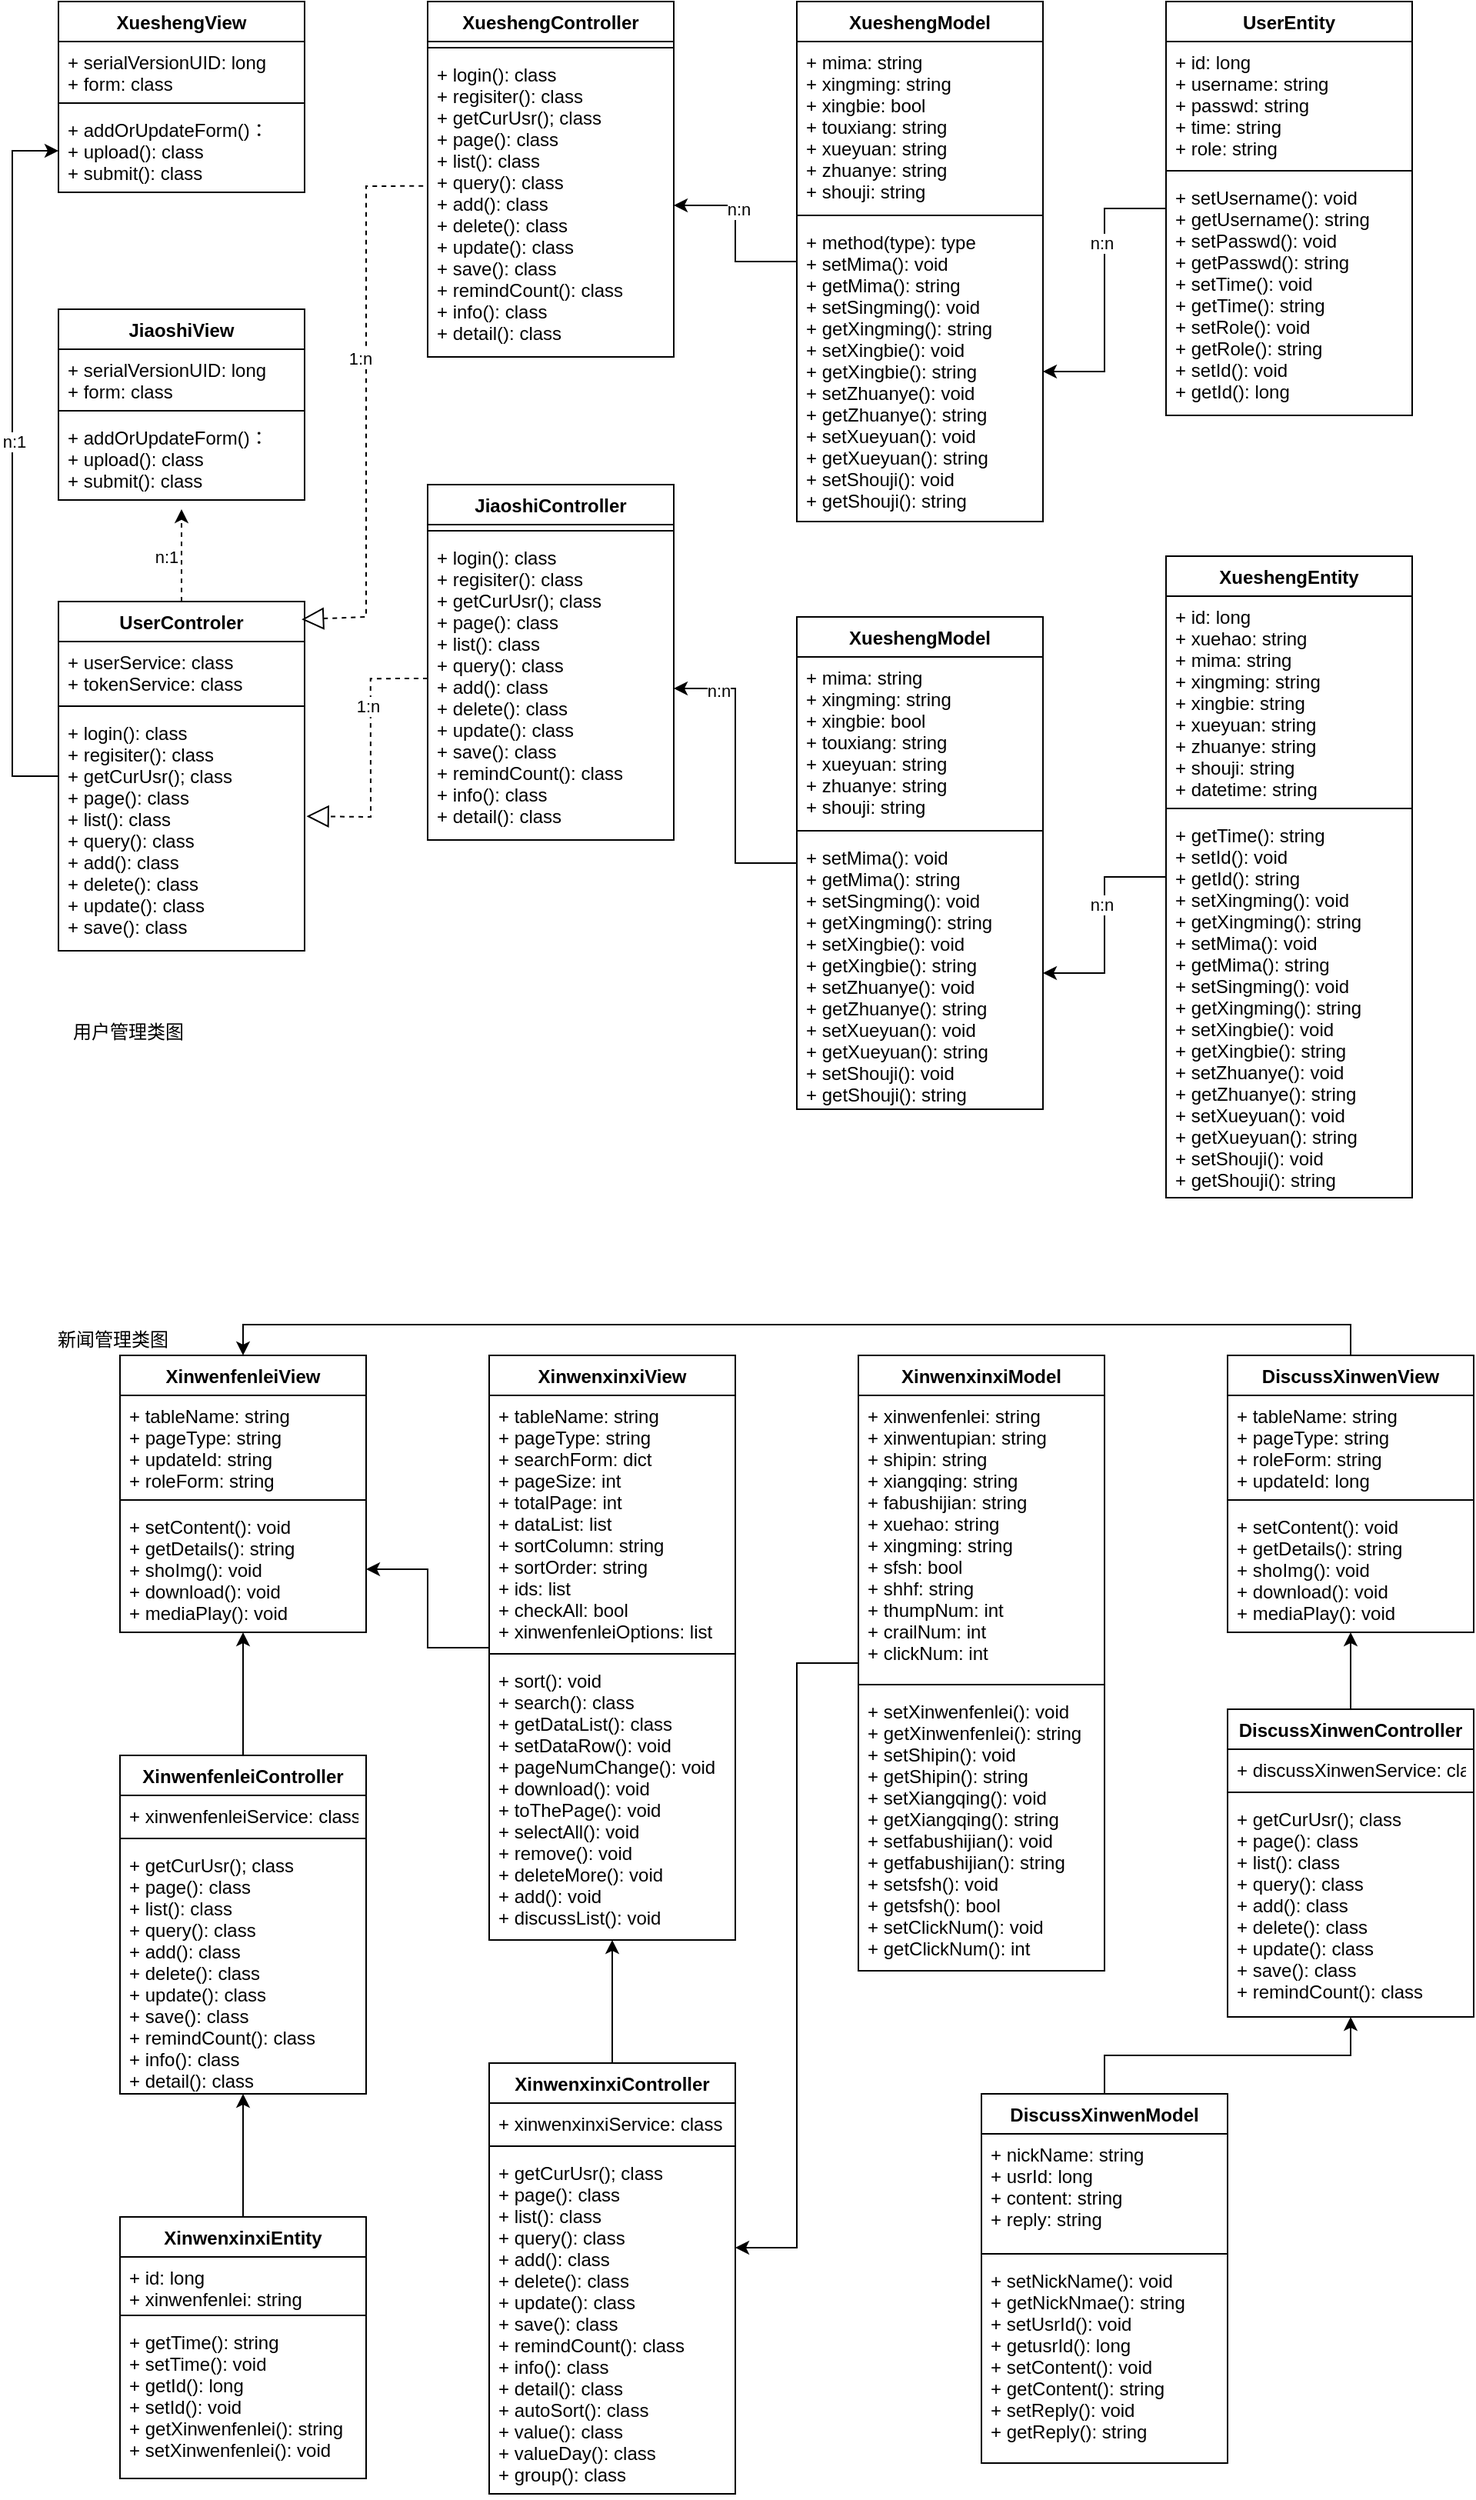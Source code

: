 <mxfile version="17.2.1" type="device"><diagram id="SVPJ0zvnRabGiN9STPDr" name="第 1 页"><mxGraphModel dx="1539" dy="784" grid="1" gridSize="10" guides="1" tooltips="1" connect="1" arrows="1" fold="1" page="1" pageScale="1" pageWidth="827" pageHeight="1169" math="0" shadow="0"><root><mxCell id="0"/><mxCell id="1" parent="0"/><mxCell id="1B5f0Rn5wQWM3__8IvhO-1" value="XueshengController" style="swimlane;fontStyle=1;align=center;verticalAlign=top;childLayout=stackLayout;horizontal=1;startSize=26;horizontalStack=0;resizeParent=1;resizeParentMax=0;resizeLast=0;collapsible=1;marginBottom=0;" vertex="1" parent="1"><mxGeometry x="280" y="40" width="160" height="231" as="geometry"/></mxCell><mxCell id="1B5f0Rn5wQWM3__8IvhO-3" value="" style="line;strokeWidth=1;fillColor=none;align=left;verticalAlign=middle;spacingTop=-1;spacingLeft=3;spacingRight=3;rotatable=0;labelPosition=right;points=[];portConstraint=eastwest;" vertex="1" parent="1B5f0Rn5wQWM3__8IvhO-1"><mxGeometry y="26" width="160" height="8" as="geometry"/></mxCell><mxCell id="1B5f0Rn5wQWM3__8IvhO-4" value="+ login(): class&#10;+ regisiter(): class&#10;+ getCurUsr(); class&#10;+ page(): class&#10;+ list(): class&#10;+ query(): class&#10;+ add(): class&#10;+ delete(): class&#10;+ update(): class&#10;+ save(): class&#10;+ remindCount(): class&#10;+ info(): class&#10;+ detail(): class" style="text;strokeColor=none;fillColor=none;align=left;verticalAlign=top;spacingLeft=4;spacingRight=4;overflow=hidden;rotatable=0;points=[[0,0.5],[1,0.5]];portConstraint=eastwest;" vertex="1" parent="1B5f0Rn5wQWM3__8IvhO-1"><mxGeometry y="34" width="160" height="197" as="geometry"/></mxCell><mxCell id="1B5f0Rn5wQWM3__8IvhO-9" value="XueshengView&#10;" style="swimlane;fontStyle=1;align=center;verticalAlign=top;childLayout=stackLayout;horizontal=1;startSize=26;horizontalStack=0;resizeParent=1;resizeParentMax=0;resizeLast=0;collapsible=1;marginBottom=0;" vertex="1" parent="1"><mxGeometry x="40" y="40" width="160" height="124" as="geometry"/></mxCell><mxCell id="1B5f0Rn5wQWM3__8IvhO-10" value="+ serialVersionUID: long&#10;+ form: class" style="text;strokeColor=none;fillColor=none;align=left;verticalAlign=top;spacingLeft=4;spacingRight=4;overflow=hidden;rotatable=0;points=[[0,0.5],[1,0.5]];portConstraint=eastwest;" vertex="1" parent="1B5f0Rn5wQWM3__8IvhO-9"><mxGeometry y="26" width="160" height="36" as="geometry"/></mxCell><mxCell id="1B5f0Rn5wQWM3__8IvhO-11" value="" style="line;strokeWidth=1;fillColor=none;align=left;verticalAlign=middle;spacingTop=-1;spacingLeft=3;spacingRight=3;rotatable=0;labelPosition=right;points=[];portConstraint=eastwest;" vertex="1" parent="1B5f0Rn5wQWM3__8IvhO-9"><mxGeometry y="62" width="160" height="8" as="geometry"/></mxCell><mxCell id="1B5f0Rn5wQWM3__8IvhO-12" value="+ addOrUpdateForm()：&#10;+ upload(): class&#10;+ submit(): class" style="text;strokeColor=none;fillColor=none;align=left;verticalAlign=top;spacingLeft=4;spacingRight=4;overflow=hidden;rotatable=0;points=[[0,0.5],[1,0.5]];portConstraint=eastwest;" vertex="1" parent="1B5f0Rn5wQWM3__8IvhO-9"><mxGeometry y="70" width="160" height="54" as="geometry"/></mxCell><mxCell id="1B5f0Rn5wQWM3__8IvhO-59" value="" style="edgeStyle=orthogonalEdgeStyle;rounded=0;orthogonalLoop=1;jettySize=auto;html=1;" edge="1" parent="1" source="1B5f0Rn5wQWM3__8IvhO-13" target="1B5f0Rn5wQWM3__8IvhO-4"><mxGeometry relative="1" as="geometry"/></mxCell><mxCell id="1B5f0Rn5wQWM3__8IvhO-67" value="n:n" style="edgeLabel;html=1;align=center;verticalAlign=middle;resizable=0;points=[];" vertex="1" connectable="0" parent="1B5f0Rn5wQWM3__8IvhO-59"><mxGeometry x="0.277" y="-2" relative="1" as="geometry"><mxPoint as="offset"/></mxGeometry></mxCell><mxCell id="1B5f0Rn5wQWM3__8IvhO-13" value="XueshengModel" style="swimlane;fontStyle=1;align=center;verticalAlign=top;childLayout=stackLayout;horizontal=1;startSize=26;horizontalStack=0;resizeParent=1;resizeParentMax=0;resizeLast=0;collapsible=1;marginBottom=0;" vertex="1" parent="1"><mxGeometry x="520" y="40" width="160" height="338" as="geometry"/></mxCell><mxCell id="1B5f0Rn5wQWM3__8IvhO-14" value="+ mima: string&#10;+ xingming: string&#10;+ xingbie: bool&#10;+ touxiang: string&#10;+ xueyuan: string&#10;+ zhuanye: string&#10;+ shouji: string" style="text;strokeColor=none;fillColor=none;align=left;verticalAlign=top;spacingLeft=4;spacingRight=4;overflow=hidden;rotatable=0;points=[[0,0.5],[1,0.5]];portConstraint=eastwest;" vertex="1" parent="1B5f0Rn5wQWM3__8IvhO-13"><mxGeometry y="26" width="160" height="109" as="geometry"/></mxCell><mxCell id="1B5f0Rn5wQWM3__8IvhO-15" value="" style="line;strokeWidth=1;fillColor=none;align=left;verticalAlign=middle;spacingTop=-1;spacingLeft=3;spacingRight=3;rotatable=0;labelPosition=right;points=[];portConstraint=eastwest;" vertex="1" parent="1B5f0Rn5wQWM3__8IvhO-13"><mxGeometry y="135" width="160" height="8" as="geometry"/></mxCell><mxCell id="1B5f0Rn5wQWM3__8IvhO-16" value="+ method(type): type&#10;+ setMima(): void&#10;+ getMima(): string&#10;+ setSingming(): void&#10;+ getXingming(): string&#10;+ setXingbie(): void&#10;+ getXingbie(): string&#10;+ setZhuanye(): void&#10;+ getZhuanye(): string&#10;+ setXueyuan(): void&#10;+ getXueyuan(): string&#10;+ setShouji(): void&#10;+ getShouji(): string" style="text;strokeColor=none;fillColor=none;align=left;verticalAlign=top;spacingLeft=4;spacingRight=4;overflow=hidden;rotatable=0;points=[[0,0.5],[1,0.5]];portConstraint=eastwest;" vertex="1" parent="1B5f0Rn5wQWM3__8IvhO-13"><mxGeometry y="143" width="160" height="195" as="geometry"/></mxCell><mxCell id="1B5f0Rn5wQWM3__8IvhO-17" value="JiaoshiController" style="swimlane;fontStyle=1;align=center;verticalAlign=top;childLayout=stackLayout;horizontal=1;startSize=26;horizontalStack=0;resizeParent=1;resizeParentMax=0;resizeLast=0;collapsible=1;marginBottom=0;" vertex="1" parent="1"><mxGeometry x="280" y="354" width="160" height="231" as="geometry"/></mxCell><mxCell id="1B5f0Rn5wQWM3__8IvhO-18" value="" style="line;strokeWidth=1;fillColor=none;align=left;verticalAlign=middle;spacingTop=-1;spacingLeft=3;spacingRight=3;rotatable=0;labelPosition=right;points=[];portConstraint=eastwest;" vertex="1" parent="1B5f0Rn5wQWM3__8IvhO-17"><mxGeometry y="26" width="160" height="8" as="geometry"/></mxCell><mxCell id="1B5f0Rn5wQWM3__8IvhO-19" value="+ login(): class&#10;+ regisiter(): class&#10;+ getCurUsr(); class&#10;+ page(): class&#10;+ list(): class&#10;+ query(): class&#10;+ add(): class&#10;+ delete(): class&#10;+ update(): class&#10;+ save(): class&#10;+ remindCount(): class&#10;+ info(): class&#10;+ detail(): class" style="text;strokeColor=none;fillColor=none;align=left;verticalAlign=top;spacingLeft=4;spacingRight=4;overflow=hidden;rotatable=0;points=[[0,0.5],[1,0.5]];portConstraint=eastwest;" vertex="1" parent="1B5f0Rn5wQWM3__8IvhO-17"><mxGeometry y="34" width="160" height="197" as="geometry"/></mxCell><mxCell id="1B5f0Rn5wQWM3__8IvhO-51" value="" style="edgeStyle=orthogonalEdgeStyle;rounded=0;orthogonalLoop=1;jettySize=auto;html=1;dashed=1;entryX=0.5;entryY=1.111;entryDx=0;entryDy=0;entryPerimeter=0;" edge="1" parent="1" source="1B5f0Rn5wQWM3__8IvhO-36" target="1B5f0Rn5wQWM3__8IvhO-23"><mxGeometry relative="1" as="geometry"><Array as="points"><mxPoint x="120" y="390"/><mxPoint x="120" y="390"/></Array></mxGeometry></mxCell><mxCell id="1B5f0Rn5wQWM3__8IvhO-20" value="JiaoshiView" style="swimlane;fontStyle=1;align=center;verticalAlign=top;childLayout=stackLayout;horizontal=1;startSize=26;horizontalStack=0;resizeParent=1;resizeParentMax=0;resizeLast=0;collapsible=1;marginBottom=0;" vertex="1" parent="1"><mxGeometry x="40" y="240" width="160" height="124" as="geometry"/></mxCell><mxCell id="1B5f0Rn5wQWM3__8IvhO-21" value="+ serialVersionUID: long&#10;+ form: class" style="text;strokeColor=none;fillColor=none;align=left;verticalAlign=top;spacingLeft=4;spacingRight=4;overflow=hidden;rotatable=0;points=[[0,0.5],[1,0.5]];portConstraint=eastwest;" vertex="1" parent="1B5f0Rn5wQWM3__8IvhO-20"><mxGeometry y="26" width="160" height="36" as="geometry"/></mxCell><mxCell id="1B5f0Rn5wQWM3__8IvhO-22" value="" style="line;strokeWidth=1;fillColor=none;align=left;verticalAlign=middle;spacingTop=-1;spacingLeft=3;spacingRight=3;rotatable=0;labelPosition=right;points=[];portConstraint=eastwest;" vertex="1" parent="1B5f0Rn5wQWM3__8IvhO-20"><mxGeometry y="62" width="160" height="8" as="geometry"/></mxCell><mxCell id="1B5f0Rn5wQWM3__8IvhO-23" value="+ addOrUpdateForm()：&#10;+ upload(): class&#10;+ submit(): class" style="text;strokeColor=none;fillColor=none;align=left;verticalAlign=top;spacingLeft=4;spacingRight=4;overflow=hidden;rotatable=0;points=[[0,0.5],[1,0.5]];portConstraint=eastwest;" vertex="1" parent="1B5f0Rn5wQWM3__8IvhO-20"><mxGeometry y="70" width="160" height="54" as="geometry"/></mxCell><mxCell id="1B5f0Rn5wQWM3__8IvhO-60" value="" style="edgeStyle=orthogonalEdgeStyle;rounded=0;orthogonalLoop=1;jettySize=auto;html=1;" edge="1" parent="1" source="1B5f0Rn5wQWM3__8IvhO-24" target="1B5f0Rn5wQWM3__8IvhO-19"><mxGeometry relative="1" as="geometry"/></mxCell><mxCell id="1B5f0Rn5wQWM3__8IvhO-68" value="n:n" style="edgeLabel;html=1;align=center;verticalAlign=middle;resizable=0;points=[];" vertex="1" connectable="0" parent="1B5f0Rn5wQWM3__8IvhO-60"><mxGeometry x="0.706" y="1" relative="1" as="geometry"><mxPoint as="offset"/></mxGeometry></mxCell><mxCell id="1B5f0Rn5wQWM3__8IvhO-24" value="XueshengModel" style="swimlane;fontStyle=1;align=center;verticalAlign=top;childLayout=stackLayout;horizontal=1;startSize=26;horizontalStack=0;resizeParent=1;resizeParentMax=0;resizeLast=0;collapsible=1;marginBottom=0;" vertex="1" parent="1"><mxGeometry x="520" y="440" width="160" height="320" as="geometry"/></mxCell><mxCell id="1B5f0Rn5wQWM3__8IvhO-25" value="+ mima: string&#10;+ xingming: string&#10;+ xingbie: bool&#10;+ touxiang: string&#10;+ xueyuan: string&#10;+ zhuanye: string&#10;+ shouji: string" style="text;strokeColor=none;fillColor=none;align=left;verticalAlign=top;spacingLeft=4;spacingRight=4;overflow=hidden;rotatable=0;points=[[0,0.5],[1,0.5]];portConstraint=eastwest;" vertex="1" parent="1B5f0Rn5wQWM3__8IvhO-24"><mxGeometry y="26" width="160" height="109" as="geometry"/></mxCell><mxCell id="1B5f0Rn5wQWM3__8IvhO-26" value="" style="line;strokeWidth=1;fillColor=none;align=left;verticalAlign=middle;spacingTop=-1;spacingLeft=3;spacingRight=3;rotatable=0;labelPosition=right;points=[];portConstraint=eastwest;" vertex="1" parent="1B5f0Rn5wQWM3__8IvhO-24"><mxGeometry y="135" width="160" height="8" as="geometry"/></mxCell><mxCell id="1B5f0Rn5wQWM3__8IvhO-27" value="+ setMima(): void&#10;+ getMima(): string&#10;+ setSingming(): void&#10;+ getXingming(): string&#10;+ setXingbie(): void&#10;+ getXingbie(): string&#10;+ setZhuanye(): void&#10;+ getZhuanye(): string&#10;+ setXueyuan(): void&#10;+ getXueyuan(): string&#10;+ setShouji(): void&#10;+ getShouji(): string" style="text;strokeColor=none;fillColor=none;align=left;verticalAlign=top;spacingLeft=4;spacingRight=4;overflow=hidden;rotatable=0;points=[[0,0.5],[1,0.5]];portConstraint=eastwest;" vertex="1" parent="1B5f0Rn5wQWM3__8IvhO-24"><mxGeometry y="143" width="160" height="177" as="geometry"/></mxCell><mxCell id="1B5f0Rn5wQWM3__8IvhO-62" value="" style="edgeStyle=orthogonalEdgeStyle;rounded=0;orthogonalLoop=1;jettySize=auto;html=1;" edge="1" parent="1" source="1B5f0Rn5wQWM3__8IvhO-28" target="1B5f0Rn5wQWM3__8IvhO-27"><mxGeometry relative="1" as="geometry"/></mxCell><mxCell id="1B5f0Rn5wQWM3__8IvhO-70" value="n:n" style="edgeLabel;html=1;align=center;verticalAlign=middle;resizable=0;points=[];" vertex="1" connectable="0" parent="1B5f0Rn5wQWM3__8IvhO-62"><mxGeometry x="-0.195" y="-2" relative="1" as="geometry"><mxPoint as="offset"/></mxGeometry></mxCell><mxCell id="1B5f0Rn5wQWM3__8IvhO-28" value="XueshengEntity" style="swimlane;fontStyle=1;align=center;verticalAlign=top;childLayout=stackLayout;horizontal=1;startSize=26;horizontalStack=0;resizeParent=1;resizeParentMax=0;resizeLast=0;collapsible=1;marginBottom=0;" vertex="1" parent="1"><mxGeometry x="760" y="400.5" width="160" height="417" as="geometry"/></mxCell><mxCell id="1B5f0Rn5wQWM3__8IvhO-29" value="+ id: long&#10;+ xuehao: string&#10;+ mima: string&#10;+ xingming: string&#10;+ xingbie: string&#10;+ xueyuan: string&#10;+ zhuanye: string&#10;+ shouji: string&#10;+ datetime: string" style="text;strokeColor=none;fillColor=none;align=left;verticalAlign=top;spacingLeft=4;spacingRight=4;overflow=hidden;rotatable=0;points=[[0,0.5],[1,0.5]];portConstraint=eastwest;" vertex="1" parent="1B5f0Rn5wQWM3__8IvhO-28"><mxGeometry y="26" width="160" height="134" as="geometry"/></mxCell><mxCell id="1B5f0Rn5wQWM3__8IvhO-30" value="" style="line;strokeWidth=1;fillColor=none;align=left;verticalAlign=middle;spacingTop=-1;spacingLeft=3;spacingRight=3;rotatable=0;labelPosition=right;points=[];portConstraint=eastwest;" vertex="1" parent="1B5f0Rn5wQWM3__8IvhO-28"><mxGeometry y="160" width="160" height="8" as="geometry"/></mxCell><mxCell id="1B5f0Rn5wQWM3__8IvhO-31" value="+ getTime(): string&#10;+ setId(): void&#10;+ getId(): string&#10;+ setXingming(): void&#10;+ getXingming(): string&#10;+ setMima(): void&#10;+ getMima(): string&#10;+ setSingming(): void&#10;+ getXingming(): string&#10;+ setXingbie(): void&#10;+ getXingbie(): string&#10;+ setZhuanye(): void&#10;+ getZhuanye(): string&#10;+ setXueyuan(): void&#10;+ getXueyuan(): string&#10;+ setShouji(): void&#10;+ getShouji(): string" style="text;strokeColor=none;fillColor=none;align=left;verticalAlign=top;spacingLeft=4;spacingRight=4;overflow=hidden;rotatable=0;points=[[0,0.5],[1,0.5]];portConstraint=eastwest;" vertex="1" parent="1B5f0Rn5wQWM3__8IvhO-28"><mxGeometry y="168" width="160" height="249" as="geometry"/></mxCell><mxCell id="1B5f0Rn5wQWM3__8IvhO-57" value="" style="edgeStyle=orthogonalEdgeStyle;rounded=0;orthogonalLoop=1;jettySize=auto;html=1;" edge="1" parent="1" source="1B5f0Rn5wQWM3__8IvhO-36" target="1B5f0Rn5wQWM3__8IvhO-12"><mxGeometry relative="1" as="geometry"><mxPoint x="-120" y="543.5" as="targetPoint"/><Array as="points"><mxPoint x="10" y="544"/><mxPoint x="10" y="137"/></Array></mxGeometry></mxCell><mxCell id="1B5f0Rn5wQWM3__8IvhO-63" value="n:1" style="edgeLabel;html=1;align=center;verticalAlign=middle;resizable=0;points=[];" vertex="1" connectable="0" parent="1B5f0Rn5wQWM3__8IvhO-57"><mxGeometry x="0.063" y="-1" relative="1" as="geometry"><mxPoint as="offset"/></mxGeometry></mxCell><mxCell id="1B5f0Rn5wQWM3__8IvhO-36" value="UserControler" style="swimlane;fontStyle=1;align=center;verticalAlign=top;childLayout=stackLayout;horizontal=1;startSize=26;horizontalStack=0;resizeParent=1;resizeParentMax=0;resizeLast=0;collapsible=1;marginBottom=0;" vertex="1" parent="1"><mxGeometry x="40" y="430" width="160" height="227" as="geometry"/></mxCell><mxCell id="1B5f0Rn5wQWM3__8IvhO-37" value="+ userService: class&#10;+ tokenService: class" style="text;strokeColor=none;fillColor=none;align=left;verticalAlign=top;spacingLeft=4;spacingRight=4;overflow=hidden;rotatable=0;points=[[0,0.5],[1,0.5]];portConstraint=eastwest;" vertex="1" parent="1B5f0Rn5wQWM3__8IvhO-36"><mxGeometry y="26" width="160" height="38" as="geometry"/></mxCell><mxCell id="1B5f0Rn5wQWM3__8IvhO-38" value="" style="line;strokeWidth=1;fillColor=none;align=left;verticalAlign=middle;spacingTop=-1;spacingLeft=3;spacingRight=3;rotatable=0;labelPosition=right;points=[];portConstraint=eastwest;" vertex="1" parent="1B5f0Rn5wQWM3__8IvhO-36"><mxGeometry y="64" width="160" height="8" as="geometry"/></mxCell><mxCell id="1B5f0Rn5wQWM3__8IvhO-39" value="+ login(): class&#10;+ regisiter(): class&#10;+ getCurUsr(); class&#10;+ page(): class&#10;+ list(): class&#10;+ query(): class&#10;+ add(): class&#10;+ delete(): class&#10;+ update(): class&#10;+ save(): class" style="text;strokeColor=none;fillColor=none;align=left;verticalAlign=top;spacingLeft=4;spacingRight=4;overflow=hidden;rotatable=0;points=[[0,0.5],[1,0.5]];portConstraint=eastwest;" vertex="1" parent="1B5f0Rn5wQWM3__8IvhO-36"><mxGeometry y="72" width="160" height="155" as="geometry"/></mxCell><mxCell id="1B5f0Rn5wQWM3__8IvhO-61" value="" style="edgeStyle=orthogonalEdgeStyle;rounded=0;orthogonalLoop=1;jettySize=auto;html=1;" edge="1" parent="1" source="1B5f0Rn5wQWM3__8IvhO-44" target="1B5f0Rn5wQWM3__8IvhO-16"><mxGeometry relative="1" as="geometry"/></mxCell><mxCell id="1B5f0Rn5wQWM3__8IvhO-69" value="n:n" style="edgeLabel;html=1;align=center;verticalAlign=middle;resizable=0;points=[];" vertex="1" connectable="0" parent="1B5f0Rn5wQWM3__8IvhO-61"><mxGeometry x="-0.332" y="-2" relative="1" as="geometry"><mxPoint as="offset"/></mxGeometry></mxCell><mxCell id="1B5f0Rn5wQWM3__8IvhO-44" value="UserEntity" style="swimlane;fontStyle=1;align=center;verticalAlign=top;childLayout=stackLayout;horizontal=1;startSize=26;horizontalStack=0;resizeParent=1;resizeParentMax=0;resizeLast=0;collapsible=1;marginBottom=0;" vertex="1" parent="1"><mxGeometry x="760" y="40" width="160" height="269" as="geometry"/></mxCell><mxCell id="1B5f0Rn5wQWM3__8IvhO-45" value="+ id: long&#10;+ username: string&#10;+ passwd: string&#10;+ time: string&#10;+ role: string" style="text;strokeColor=none;fillColor=none;align=left;verticalAlign=top;spacingLeft=4;spacingRight=4;overflow=hidden;rotatable=0;points=[[0,0.5],[1,0.5]];portConstraint=eastwest;" vertex="1" parent="1B5f0Rn5wQWM3__8IvhO-44"><mxGeometry y="26" width="160" height="80" as="geometry"/></mxCell><mxCell id="1B5f0Rn5wQWM3__8IvhO-46" value="" style="line;strokeWidth=1;fillColor=none;align=left;verticalAlign=middle;spacingTop=-1;spacingLeft=3;spacingRight=3;rotatable=0;labelPosition=right;points=[];portConstraint=eastwest;" vertex="1" parent="1B5f0Rn5wQWM3__8IvhO-44"><mxGeometry y="106" width="160" height="8" as="geometry"/></mxCell><mxCell id="1B5f0Rn5wQWM3__8IvhO-47" value="+ setUsername(): void&#10;+ getUsername(): string&#10;+ setPasswd(): void&#10;+ getPasswd(): string&#10;+ setTime(): void&#10;+ getTime(): string&#10;+ setRole(): void&#10;+ getRole(): string&#10;+ setId(): void&#10;+ getId(): long" style="text;strokeColor=none;fillColor=none;align=left;verticalAlign=top;spacingLeft=4;spacingRight=4;overflow=hidden;rotatable=0;points=[[0,0.5],[1,0.5]];portConstraint=eastwest;" vertex="1" parent="1B5f0Rn5wQWM3__8IvhO-44"><mxGeometry y="114" width="160" height="155" as="geometry"/></mxCell><mxCell id="1B5f0Rn5wQWM3__8IvhO-55" value="" style="endArrow=block;dashed=1;endFill=0;endSize=12;html=1;rounded=0;exitX=-0.018;exitY=0.436;exitDx=0;exitDy=0;exitPerimeter=0;entryX=0.988;entryY=0.051;entryDx=0;entryDy=0;entryPerimeter=0;" edge="1" parent="1" source="1B5f0Rn5wQWM3__8IvhO-4" target="1B5f0Rn5wQWM3__8IvhO-36"><mxGeometry width="160" relative="1" as="geometry"><mxPoint x="220" y="420" as="sourcePoint"/><mxPoint x="380" y="420" as="targetPoint"/><Array as="points"><mxPoint x="240" y="160"/><mxPoint x="240" y="440"/></Array></mxGeometry></mxCell><mxCell id="1B5f0Rn5wQWM3__8IvhO-65" value="1:n" style="edgeLabel;html=1;align=center;verticalAlign=middle;resizable=0;points=[];" vertex="1" connectable="0" parent="1B5f0Rn5wQWM3__8IvhO-55"><mxGeometry x="-0.172" y="-4" relative="1" as="geometry"><mxPoint as="offset"/></mxGeometry></mxCell><mxCell id="1B5f0Rn5wQWM3__8IvhO-58" value="" style="endArrow=block;dashed=1;endFill=0;endSize=12;html=1;rounded=0;exitX=-0.018;exitY=0.436;exitDx=0;exitDy=0;exitPerimeter=0;entryX=1.008;entryY=0.436;entryDx=0;entryDy=0;entryPerimeter=0;" edge="1" parent="1" target="1B5f0Rn5wQWM3__8IvhO-39"><mxGeometry width="160" relative="1" as="geometry"><mxPoint x="280.0" y="480.002" as="sourcePoint"/><mxPoint x="200.96" y="761.687" as="targetPoint"/><Array as="points"><mxPoint x="242.88" y="480.11"/><mxPoint x="243" y="570"/></Array></mxGeometry></mxCell><mxCell id="1B5f0Rn5wQWM3__8IvhO-66" value="1:n" style="edgeLabel;html=1;align=center;verticalAlign=middle;resizable=0;points=[];" vertex="1" connectable="0" parent="1B5f0Rn5wQWM3__8IvhO-58"><mxGeometry x="-0.353" y="-2" relative="1" as="geometry"><mxPoint as="offset"/></mxGeometry></mxCell><mxCell id="1B5f0Rn5wQWM3__8IvhO-64" value="n:1" style="edgeLabel;html=1;align=center;verticalAlign=middle;resizable=0;points=[];" vertex="1" connectable="0" parent="1"><mxGeometry x="110" y="400.5" as="geometry"/></mxCell><mxCell id="1B5f0Rn5wQWM3__8IvhO-71" value="用户管理类图" style="text;html=1;resizable=0;autosize=1;align=center;verticalAlign=middle;points=[];fillColor=none;strokeColor=none;rounded=0;" vertex="1" parent="1"><mxGeometry x="40" y="700" width="90" height="20" as="geometry"/></mxCell><mxCell id="1B5f0Rn5wQWM3__8IvhO-72" value="新闻管理类图" style="text;html=1;resizable=0;autosize=1;align=center;verticalAlign=middle;points=[];fillColor=none;strokeColor=none;rounded=0;" vertex="1" parent="1"><mxGeometry x="30" y="900" width="90" height="20" as="geometry"/></mxCell><mxCell id="1B5f0Rn5wQWM3__8IvhO-73" value="XinwenfenleiView" style="swimlane;fontStyle=1;align=center;verticalAlign=top;childLayout=stackLayout;horizontal=1;startSize=26;horizontalStack=0;resizeParent=1;resizeParentMax=0;resizeLast=0;collapsible=1;marginBottom=0;" vertex="1" parent="1"><mxGeometry x="80" y="920" width="160" height="180" as="geometry"/></mxCell><mxCell id="1B5f0Rn5wQWM3__8IvhO-74" value="+ tableName: string&#10;+ pageType: string&#10;+ updateId: string&#10;+ roleForm: string" style="text;strokeColor=none;fillColor=none;align=left;verticalAlign=top;spacingLeft=4;spacingRight=4;overflow=hidden;rotatable=0;points=[[0,0.5],[1,0.5]];portConstraint=eastwest;" vertex="1" parent="1B5f0Rn5wQWM3__8IvhO-73"><mxGeometry y="26" width="160" height="64" as="geometry"/></mxCell><mxCell id="1B5f0Rn5wQWM3__8IvhO-75" value="" style="line;strokeWidth=1;fillColor=none;align=left;verticalAlign=middle;spacingTop=-1;spacingLeft=3;spacingRight=3;rotatable=0;labelPosition=right;points=[];portConstraint=eastwest;" vertex="1" parent="1B5f0Rn5wQWM3__8IvhO-73"><mxGeometry y="90" width="160" height="8" as="geometry"/></mxCell><mxCell id="1B5f0Rn5wQWM3__8IvhO-76" value="+ setContent(): void&#10;+ getDetails(): string&#10;+ shoImg(): void&#10;+ download(): void&#10;+ mediaPlay(): void" style="text;strokeColor=none;fillColor=none;align=left;verticalAlign=top;spacingLeft=4;spacingRight=4;overflow=hidden;rotatable=0;points=[[0,0.5],[1,0.5]];portConstraint=eastwest;" vertex="1" parent="1B5f0Rn5wQWM3__8IvhO-73"><mxGeometry y="98" width="160" height="82" as="geometry"/></mxCell><mxCell id="1B5f0Rn5wQWM3__8IvhO-119" value="" style="edgeStyle=orthogonalEdgeStyle;rounded=0;orthogonalLoop=1;jettySize=auto;html=1;" edge="1" parent="1" source="1B5f0Rn5wQWM3__8IvhO-77" target="1B5f0Rn5wQWM3__8IvhO-85"><mxGeometry relative="1" as="geometry"/></mxCell><mxCell id="1B5f0Rn5wQWM3__8IvhO-77" value="XinwenxinxiEntity" style="swimlane;fontStyle=1;align=center;verticalAlign=top;childLayout=stackLayout;horizontal=1;startSize=26;horizontalStack=0;resizeParent=1;resizeParentMax=0;resizeLast=0;collapsible=1;marginBottom=0;" vertex="1" parent="1"><mxGeometry x="80" y="1480" width="160" height="170" as="geometry"/></mxCell><mxCell id="1B5f0Rn5wQWM3__8IvhO-78" value="+ id: long&#10;+ xinwenfenlei: string" style="text;strokeColor=none;fillColor=none;align=left;verticalAlign=top;spacingLeft=4;spacingRight=4;overflow=hidden;rotatable=0;points=[[0,0.5],[1,0.5]];portConstraint=eastwest;" vertex="1" parent="1B5f0Rn5wQWM3__8IvhO-77"><mxGeometry y="26" width="160" height="34" as="geometry"/></mxCell><mxCell id="1B5f0Rn5wQWM3__8IvhO-79" value="" style="line;strokeWidth=1;fillColor=none;align=left;verticalAlign=middle;spacingTop=-1;spacingLeft=3;spacingRight=3;rotatable=0;labelPosition=right;points=[];portConstraint=eastwest;" vertex="1" parent="1B5f0Rn5wQWM3__8IvhO-77"><mxGeometry y="60" width="160" height="8" as="geometry"/></mxCell><mxCell id="1B5f0Rn5wQWM3__8IvhO-80" value="+ getTime(): string&#10;+ setTime(): void&#10;+ getId(): long&#10;+ setId(): void&#10;+ getXinwenfenlei(): string&#10;+ setXinwenfenlei(): void" style="text;strokeColor=none;fillColor=none;align=left;verticalAlign=top;spacingLeft=4;spacingRight=4;overflow=hidden;rotatable=0;points=[[0,0.5],[1,0.5]];portConstraint=eastwest;" vertex="1" parent="1B5f0Rn5wQWM3__8IvhO-77"><mxGeometry y="68" width="160" height="102" as="geometry"/></mxCell><mxCell id="1B5f0Rn5wQWM3__8IvhO-118" value="" style="edgeStyle=orthogonalEdgeStyle;rounded=0;orthogonalLoop=1;jettySize=auto;html=1;" edge="1" parent="1" source="1B5f0Rn5wQWM3__8IvhO-85" target="1B5f0Rn5wQWM3__8IvhO-73"><mxGeometry relative="1" as="geometry"/></mxCell><mxCell id="1B5f0Rn5wQWM3__8IvhO-85" value="XinwenfenleiController" style="swimlane;fontStyle=1;align=center;verticalAlign=top;childLayout=stackLayout;horizontal=1;startSize=26;horizontalStack=0;resizeParent=1;resizeParentMax=0;resizeLast=0;collapsible=1;marginBottom=0;" vertex="1" parent="1"><mxGeometry x="80" y="1180" width="160" height="220" as="geometry"/></mxCell><mxCell id="1B5f0Rn5wQWM3__8IvhO-86" value="+ xinwenfenleiService: class" style="text;strokeColor=none;fillColor=none;align=left;verticalAlign=top;spacingLeft=4;spacingRight=4;overflow=hidden;rotatable=0;points=[[0,0.5],[1,0.5]];portConstraint=eastwest;" vertex="1" parent="1B5f0Rn5wQWM3__8IvhO-85"><mxGeometry y="26" width="160" height="24" as="geometry"/></mxCell><mxCell id="1B5f0Rn5wQWM3__8IvhO-87" value="" style="line;strokeWidth=1;fillColor=none;align=left;verticalAlign=middle;spacingTop=-1;spacingLeft=3;spacingRight=3;rotatable=0;labelPosition=right;points=[];portConstraint=eastwest;" vertex="1" parent="1B5f0Rn5wQWM3__8IvhO-85"><mxGeometry y="50" width="160" height="8" as="geometry"/></mxCell><mxCell id="1B5f0Rn5wQWM3__8IvhO-88" value="+ getCurUsr(); class&#10;+ page(): class&#10;+ list(): class&#10;+ query(): class&#10;+ add(): class&#10;+ delete(): class&#10;+ update(): class&#10;+ save(): class&#10;+ remindCount(): class&#10;+ info(): class&#10;+ detail(): class" style="text;strokeColor=none;fillColor=none;align=left;verticalAlign=top;spacingLeft=4;spacingRight=4;overflow=hidden;rotatable=0;points=[[0,0.5],[1,0.5]];portConstraint=eastwest;" vertex="1" parent="1B5f0Rn5wQWM3__8IvhO-85"><mxGeometry y="58" width="160" height="162" as="geometry"/></mxCell><mxCell id="1B5f0Rn5wQWM3__8IvhO-124" value="" style="edgeStyle=orthogonalEdgeStyle;rounded=0;orthogonalLoop=1;jettySize=auto;html=1;" edge="1" parent="1" source="1B5f0Rn5wQWM3__8IvhO-89" target="1B5f0Rn5wQWM3__8IvhO-76"><mxGeometry relative="1" as="geometry"/></mxCell><mxCell id="1B5f0Rn5wQWM3__8IvhO-89" value="XinwenxinxiView" style="swimlane;fontStyle=1;align=center;verticalAlign=top;childLayout=stackLayout;horizontal=1;startSize=26;horizontalStack=0;resizeParent=1;resizeParentMax=0;resizeLast=0;collapsible=1;marginBottom=0;" vertex="1" parent="1"><mxGeometry x="320" y="920" width="160" height="380" as="geometry"/></mxCell><mxCell id="1B5f0Rn5wQWM3__8IvhO-90" value="+ tableName: string&#10;+ pageType: string&#10;+ searchForm: dict&#10;+ pageSize: int&#10;+ totalPage: int&#10;+ dataList: list&#10;+ sortColumn: string&#10;+ sortOrder: string&#10;+ ids: list&#10;+ checkAll: bool&#10;+ xinwenfenleiOptions: list" style="text;strokeColor=none;fillColor=none;align=left;verticalAlign=top;spacingLeft=4;spacingRight=4;overflow=hidden;rotatable=0;points=[[0,0.5],[1,0.5]];portConstraint=eastwest;" vertex="1" parent="1B5f0Rn5wQWM3__8IvhO-89"><mxGeometry y="26" width="160" height="164" as="geometry"/></mxCell><mxCell id="1B5f0Rn5wQWM3__8IvhO-91" value="" style="line;strokeWidth=1;fillColor=none;align=left;verticalAlign=middle;spacingTop=-1;spacingLeft=3;spacingRight=3;rotatable=0;labelPosition=right;points=[];portConstraint=eastwest;" vertex="1" parent="1B5f0Rn5wQWM3__8IvhO-89"><mxGeometry y="190" width="160" height="8" as="geometry"/></mxCell><mxCell id="1B5f0Rn5wQWM3__8IvhO-92" value="+ sort(): void&#10;+ search(): class&#10;+ getDataList(): class&#10;+ setDataRow(): void&#10;+ pageNumChange(): void&#10;+ download(): void&#10;+ toThePage(): void&#10;+ selectAll(): void&#10;+ remove(): void&#10;+ deleteMore(): void&#10;+ add(): void&#10;+ discussList(): void&#10;" style="text;strokeColor=none;fillColor=none;align=left;verticalAlign=top;spacingLeft=4;spacingRight=4;overflow=hidden;rotatable=0;points=[[0,0.5],[1,0.5]];portConstraint=eastwest;" vertex="1" parent="1B5f0Rn5wQWM3__8IvhO-89"><mxGeometry y="198" width="160" height="182" as="geometry"/></mxCell><mxCell id="1B5f0Rn5wQWM3__8IvhO-120" value="" style="edgeStyle=orthogonalEdgeStyle;rounded=0;orthogonalLoop=1;jettySize=auto;html=1;" edge="1" parent="1" source="1B5f0Rn5wQWM3__8IvhO-93" target="1B5f0Rn5wQWM3__8IvhO-89"><mxGeometry relative="1" as="geometry"/></mxCell><mxCell id="1B5f0Rn5wQWM3__8IvhO-93" value="XinwenxinxiController" style="swimlane;fontStyle=1;align=center;verticalAlign=top;childLayout=stackLayout;horizontal=1;startSize=26;horizontalStack=0;resizeParent=1;resizeParentMax=0;resizeLast=0;collapsible=1;marginBottom=0;" vertex="1" parent="1"><mxGeometry x="320" y="1380" width="160" height="280" as="geometry"/></mxCell><mxCell id="1B5f0Rn5wQWM3__8IvhO-94" value="+ xinwenxinxiService: class" style="text;strokeColor=none;fillColor=none;align=left;verticalAlign=top;spacingLeft=4;spacingRight=4;overflow=hidden;rotatable=0;points=[[0,0.5],[1,0.5]];portConstraint=eastwest;" vertex="1" parent="1B5f0Rn5wQWM3__8IvhO-93"><mxGeometry y="26" width="160" height="24" as="geometry"/></mxCell><mxCell id="1B5f0Rn5wQWM3__8IvhO-95" value="" style="line;strokeWidth=1;fillColor=none;align=left;verticalAlign=middle;spacingTop=-1;spacingLeft=3;spacingRight=3;rotatable=0;labelPosition=right;points=[];portConstraint=eastwest;" vertex="1" parent="1B5f0Rn5wQWM3__8IvhO-93"><mxGeometry y="50" width="160" height="8" as="geometry"/></mxCell><mxCell id="1B5f0Rn5wQWM3__8IvhO-96" value="+ getCurUsr(); class&#10;+ page(): class&#10;+ list(): class&#10;+ query(): class&#10;+ add(): class&#10;+ delete(): class&#10;+ update(): class&#10;+ save(): class&#10;+ remindCount(): class&#10;+ info(): class&#10;+ detail(): class&#10;+ autoSort(): class&#10;+ value(): class&#10;+ valueDay(): class&#10;+ group(): class" style="text;strokeColor=none;fillColor=none;align=left;verticalAlign=top;spacingLeft=4;spacingRight=4;overflow=hidden;rotatable=0;points=[[0,0.5],[1,0.5]];portConstraint=eastwest;" vertex="1" parent="1B5f0Rn5wQWM3__8IvhO-93"><mxGeometry y="58" width="160" height="222" as="geometry"/></mxCell><mxCell id="1B5f0Rn5wQWM3__8IvhO-121" value="" style="edgeStyle=orthogonalEdgeStyle;rounded=0;orthogonalLoop=1;jettySize=auto;html=1;" edge="1" parent="1" source="1B5f0Rn5wQWM3__8IvhO-97" target="1B5f0Rn5wQWM3__8IvhO-93"><mxGeometry relative="1" as="geometry"><Array as="points"><mxPoint x="520" y="1120"/><mxPoint x="520" y="1500"/></Array></mxGeometry></mxCell><mxCell id="1B5f0Rn5wQWM3__8IvhO-97" value="XinwenxinxiModel" style="swimlane;fontStyle=1;align=center;verticalAlign=top;childLayout=stackLayout;horizontal=1;startSize=26;horizontalStack=0;resizeParent=1;resizeParentMax=0;resizeLast=0;collapsible=1;marginBottom=0;" vertex="1" parent="1"><mxGeometry x="560" y="920" width="160" height="400" as="geometry"/></mxCell><mxCell id="1B5f0Rn5wQWM3__8IvhO-98" value="+ xinwenfenlei: string&#10;+ xinwentupian: string&#10;+ shipin: string&#10;+ xiangqing: string&#10;+ fabushijian: string&#10;+ xuehao: string&#10;+ xingming: string&#10;+ sfsh: bool&#10;+ shhf: string&#10;+ thumpNum: int&#10;+ crailNum: int&#10;+ clickNum: int" style="text;strokeColor=none;fillColor=none;align=left;verticalAlign=top;spacingLeft=4;spacingRight=4;overflow=hidden;rotatable=0;points=[[0,0.5],[1,0.5]];portConstraint=eastwest;" vertex="1" parent="1B5f0Rn5wQWM3__8IvhO-97"><mxGeometry y="26" width="160" height="184" as="geometry"/></mxCell><mxCell id="1B5f0Rn5wQWM3__8IvhO-99" value="" style="line;strokeWidth=1;fillColor=none;align=left;verticalAlign=middle;spacingTop=-1;spacingLeft=3;spacingRight=3;rotatable=0;labelPosition=right;points=[];portConstraint=eastwest;" vertex="1" parent="1B5f0Rn5wQWM3__8IvhO-97"><mxGeometry y="210" width="160" height="8" as="geometry"/></mxCell><mxCell id="1B5f0Rn5wQWM3__8IvhO-100" value="+ setXinwenfenlei(): void&#10;+ getXinwenfenlei(): string&#10;+ setShipin(): void&#10;+ getShipin(): string&#10;+ setXiangqing(): void&#10;+ getXiangqing(): string&#10;+ setfabushijian(): void&#10;+ getfabushijian(): string&#10;+ setsfsh(): void&#10;+ getsfsh(): bool&#10;+ setClickNum(): void&#10;+ getClickNum(): int" style="text;strokeColor=none;fillColor=none;align=left;verticalAlign=top;spacingLeft=4;spacingRight=4;overflow=hidden;rotatable=0;points=[[0,0.5],[1,0.5]];portConstraint=eastwest;" vertex="1" parent="1B5f0Rn5wQWM3__8IvhO-97"><mxGeometry y="218" width="160" height="182" as="geometry"/></mxCell><mxCell id="1B5f0Rn5wQWM3__8IvhO-125" value="" style="edgeStyle=orthogonalEdgeStyle;rounded=0;orthogonalLoop=1;jettySize=auto;html=1;entryX=0.5;entryY=0;entryDx=0;entryDy=0;" edge="1" parent="1" source="1B5f0Rn5wQWM3__8IvhO-105" target="1B5f0Rn5wQWM3__8IvhO-73"><mxGeometry relative="1" as="geometry"><Array as="points"><mxPoint x="880" y="900"/><mxPoint x="160" y="900"/></Array></mxGeometry></mxCell><mxCell id="1B5f0Rn5wQWM3__8IvhO-105" value="DiscussXinwenView" style="swimlane;fontStyle=1;align=center;verticalAlign=top;childLayout=stackLayout;horizontal=1;startSize=26;horizontalStack=0;resizeParent=1;resizeParentMax=0;resizeLast=0;collapsible=1;marginBottom=0;" vertex="1" parent="1"><mxGeometry x="800" y="920" width="160" height="180" as="geometry"/></mxCell><mxCell id="1B5f0Rn5wQWM3__8IvhO-106" value="+ tableName: string&#10;+ pageType: string&#10;+ roleForm: string&#10;+ updateId: long" style="text;strokeColor=none;fillColor=none;align=left;verticalAlign=top;spacingLeft=4;spacingRight=4;overflow=hidden;rotatable=0;points=[[0,0.5],[1,0.5]];portConstraint=eastwest;" vertex="1" parent="1B5f0Rn5wQWM3__8IvhO-105"><mxGeometry y="26" width="160" height="64" as="geometry"/></mxCell><mxCell id="1B5f0Rn5wQWM3__8IvhO-107" value="" style="line;strokeWidth=1;fillColor=none;align=left;verticalAlign=middle;spacingTop=-1;spacingLeft=3;spacingRight=3;rotatable=0;labelPosition=right;points=[];portConstraint=eastwest;" vertex="1" parent="1B5f0Rn5wQWM3__8IvhO-105"><mxGeometry y="90" width="160" height="8" as="geometry"/></mxCell><mxCell id="1B5f0Rn5wQWM3__8IvhO-108" value="+ setContent(): void&#10;+ getDetails(): string&#10;+ shoImg(): void&#10;+ download(): void&#10;+ mediaPlay(): void" style="text;strokeColor=none;fillColor=none;align=left;verticalAlign=top;spacingLeft=4;spacingRight=4;overflow=hidden;rotatable=0;points=[[0,0.5],[1,0.5]];portConstraint=eastwest;" vertex="1" parent="1B5f0Rn5wQWM3__8IvhO-105"><mxGeometry y="98" width="160" height="82" as="geometry"/></mxCell><mxCell id="1B5f0Rn5wQWM3__8IvhO-123" value="" style="edgeStyle=orthogonalEdgeStyle;rounded=0;orthogonalLoop=1;jettySize=auto;html=1;" edge="1" parent="1" source="1B5f0Rn5wQWM3__8IvhO-109" target="1B5f0Rn5wQWM3__8IvhO-105"><mxGeometry relative="1" as="geometry"/></mxCell><mxCell id="1B5f0Rn5wQWM3__8IvhO-109" value="DiscussXinwenController" style="swimlane;fontStyle=1;align=center;verticalAlign=top;childLayout=stackLayout;horizontal=1;startSize=26;horizontalStack=0;resizeParent=1;resizeParentMax=0;resizeLast=0;collapsible=1;marginBottom=0;" vertex="1" parent="1"><mxGeometry x="800" y="1150" width="160" height="200" as="geometry"/></mxCell><mxCell id="1B5f0Rn5wQWM3__8IvhO-110" value="+ discussXinwenService: class" style="text;strokeColor=none;fillColor=none;align=left;verticalAlign=top;spacingLeft=4;spacingRight=4;overflow=hidden;rotatable=0;points=[[0,0.5],[1,0.5]];portConstraint=eastwest;" vertex="1" parent="1B5f0Rn5wQWM3__8IvhO-109"><mxGeometry y="26" width="160" height="24" as="geometry"/></mxCell><mxCell id="1B5f0Rn5wQWM3__8IvhO-111" value="" style="line;strokeWidth=1;fillColor=none;align=left;verticalAlign=middle;spacingTop=-1;spacingLeft=3;spacingRight=3;rotatable=0;labelPosition=right;points=[];portConstraint=eastwest;" vertex="1" parent="1B5f0Rn5wQWM3__8IvhO-109"><mxGeometry y="50" width="160" height="8" as="geometry"/></mxCell><mxCell id="1B5f0Rn5wQWM3__8IvhO-112" value="+ getCurUsr(); class&#10;+ page(): class&#10;+ list(): class&#10;+ query(): class&#10;+ add(): class&#10;+ delete(): class&#10;+ update(): class&#10;+ save(): class&#10;+ remindCount(): class" style="text;strokeColor=none;fillColor=none;align=left;verticalAlign=top;spacingLeft=4;spacingRight=4;overflow=hidden;rotatable=0;points=[[0,0.5],[1,0.5]];portConstraint=eastwest;" vertex="1" parent="1B5f0Rn5wQWM3__8IvhO-109"><mxGeometry y="58" width="160" height="142" as="geometry"/></mxCell><mxCell id="1B5f0Rn5wQWM3__8IvhO-122" value="" style="edgeStyle=orthogonalEdgeStyle;rounded=0;orthogonalLoop=1;jettySize=auto;html=1;" edge="1" parent="1" source="1B5f0Rn5wQWM3__8IvhO-113" target="1B5f0Rn5wQWM3__8IvhO-109"><mxGeometry relative="1" as="geometry"/></mxCell><mxCell id="1B5f0Rn5wQWM3__8IvhO-113" value="DiscussXinwenModel" style="swimlane;fontStyle=1;align=center;verticalAlign=top;childLayout=stackLayout;horizontal=1;startSize=26;horizontalStack=0;resizeParent=1;resizeParentMax=0;resizeLast=0;collapsible=1;marginBottom=0;" vertex="1" parent="1"><mxGeometry x="640" y="1400" width="160" height="240" as="geometry"/></mxCell><mxCell id="1B5f0Rn5wQWM3__8IvhO-114" value="+ nickName: string&#10;+ usrId: long&#10;+ content: string&#10;+ reply: string" style="text;strokeColor=none;fillColor=none;align=left;verticalAlign=top;spacingLeft=4;spacingRight=4;overflow=hidden;rotatable=0;points=[[0,0.5],[1,0.5]];portConstraint=eastwest;" vertex="1" parent="1B5f0Rn5wQWM3__8IvhO-113"><mxGeometry y="26" width="160" height="74" as="geometry"/></mxCell><mxCell id="1B5f0Rn5wQWM3__8IvhO-115" value="" style="line;strokeWidth=1;fillColor=none;align=left;verticalAlign=middle;spacingTop=-1;spacingLeft=3;spacingRight=3;rotatable=0;labelPosition=right;points=[];portConstraint=eastwest;" vertex="1" parent="1B5f0Rn5wQWM3__8IvhO-113"><mxGeometry y="100" width="160" height="8" as="geometry"/></mxCell><mxCell id="1B5f0Rn5wQWM3__8IvhO-116" value="+ setNickName(): void&#10;+ getNickNmae(): string &#10;+ setUsrId(): void&#10;+ getusrId(): long &#10;+ setContent(): void&#10;+ getContent(): string &#10;+ setReply(): void&#10;+ getReply(): string" style="text;strokeColor=none;fillColor=none;align=left;verticalAlign=top;spacingLeft=4;spacingRight=4;overflow=hidden;rotatable=0;points=[[0,0.5],[1,0.5]];portConstraint=eastwest;" vertex="1" parent="1B5f0Rn5wQWM3__8IvhO-113"><mxGeometry y="108" width="160" height="132" as="geometry"/></mxCell></root></mxGraphModel></diagram></mxfile>